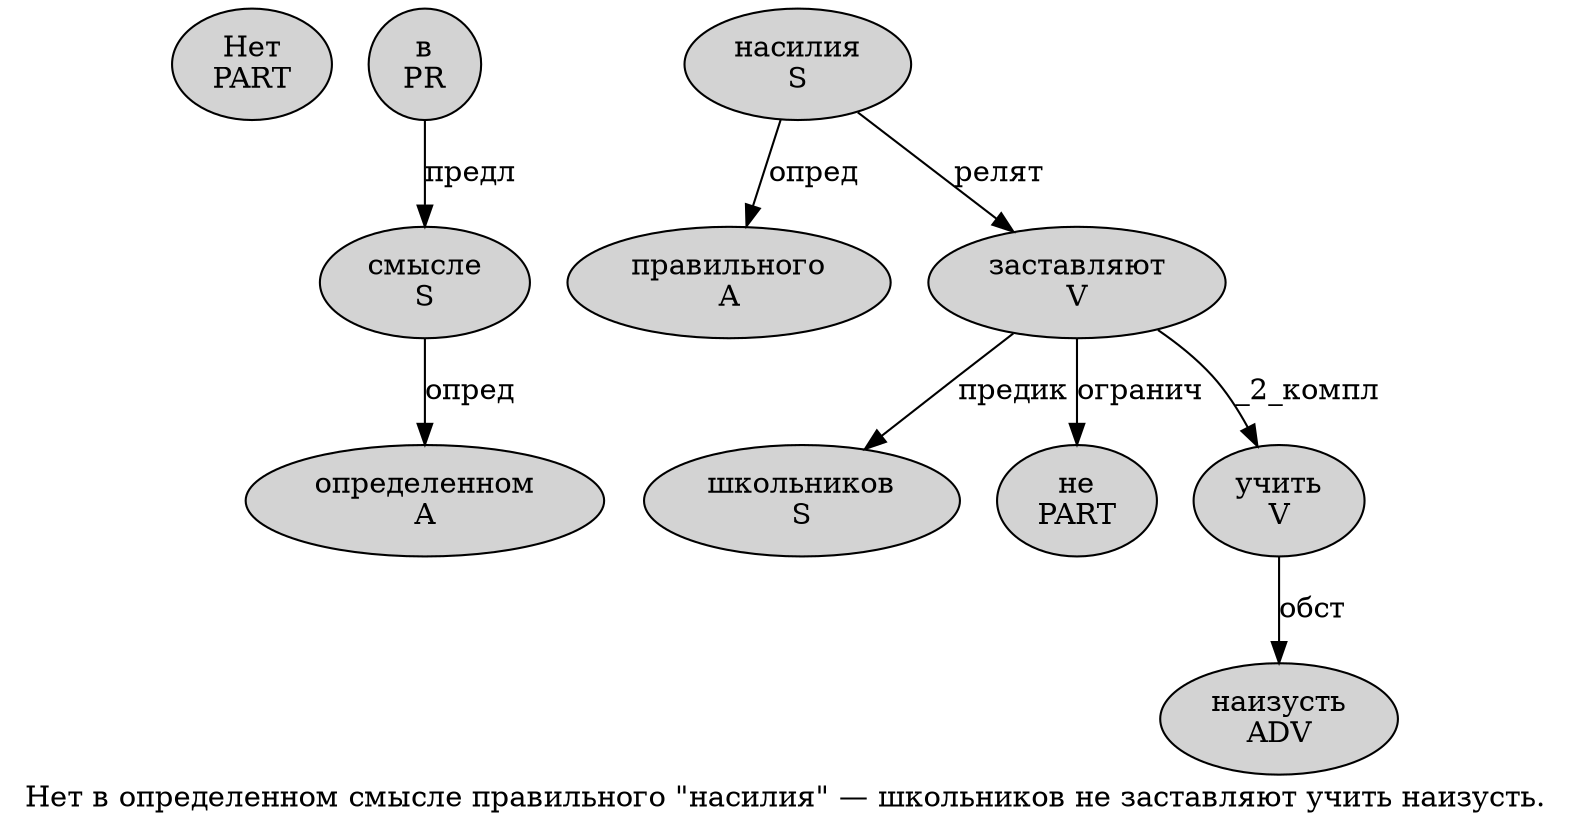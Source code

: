 digraph SENTENCE_296 {
	graph [label="Нет в определенном смысле правильного \"насилия\" — школьников не заставляют учить наизусть."]
	node [style=filled]
		0 [label="Нет
PART" color="" fillcolor=lightgray penwidth=1 shape=ellipse]
		1 [label="в
PR" color="" fillcolor=lightgray penwidth=1 shape=ellipse]
		2 [label="определенном
A" color="" fillcolor=lightgray penwidth=1 shape=ellipse]
		3 [label="смысле
S" color="" fillcolor=lightgray penwidth=1 shape=ellipse]
		4 [label="правильного
A" color="" fillcolor=lightgray penwidth=1 shape=ellipse]
		6 [label="насилия
S" color="" fillcolor=lightgray penwidth=1 shape=ellipse]
		9 [label="школьников
S" color="" fillcolor=lightgray penwidth=1 shape=ellipse]
		10 [label="не
PART" color="" fillcolor=lightgray penwidth=1 shape=ellipse]
		11 [label="заставляют
V" color="" fillcolor=lightgray penwidth=1 shape=ellipse]
		12 [label="учить
V" color="" fillcolor=lightgray penwidth=1 shape=ellipse]
		13 [label="наизусть
ADV" color="" fillcolor=lightgray penwidth=1 shape=ellipse]
			1 -> 3 [label="предл"]
			11 -> 9 [label="предик"]
			11 -> 10 [label="огранич"]
			11 -> 12 [label="_2_компл"]
			6 -> 4 [label="опред"]
			6 -> 11 [label="релят"]
			12 -> 13 [label="обст"]
			3 -> 2 [label="опред"]
}